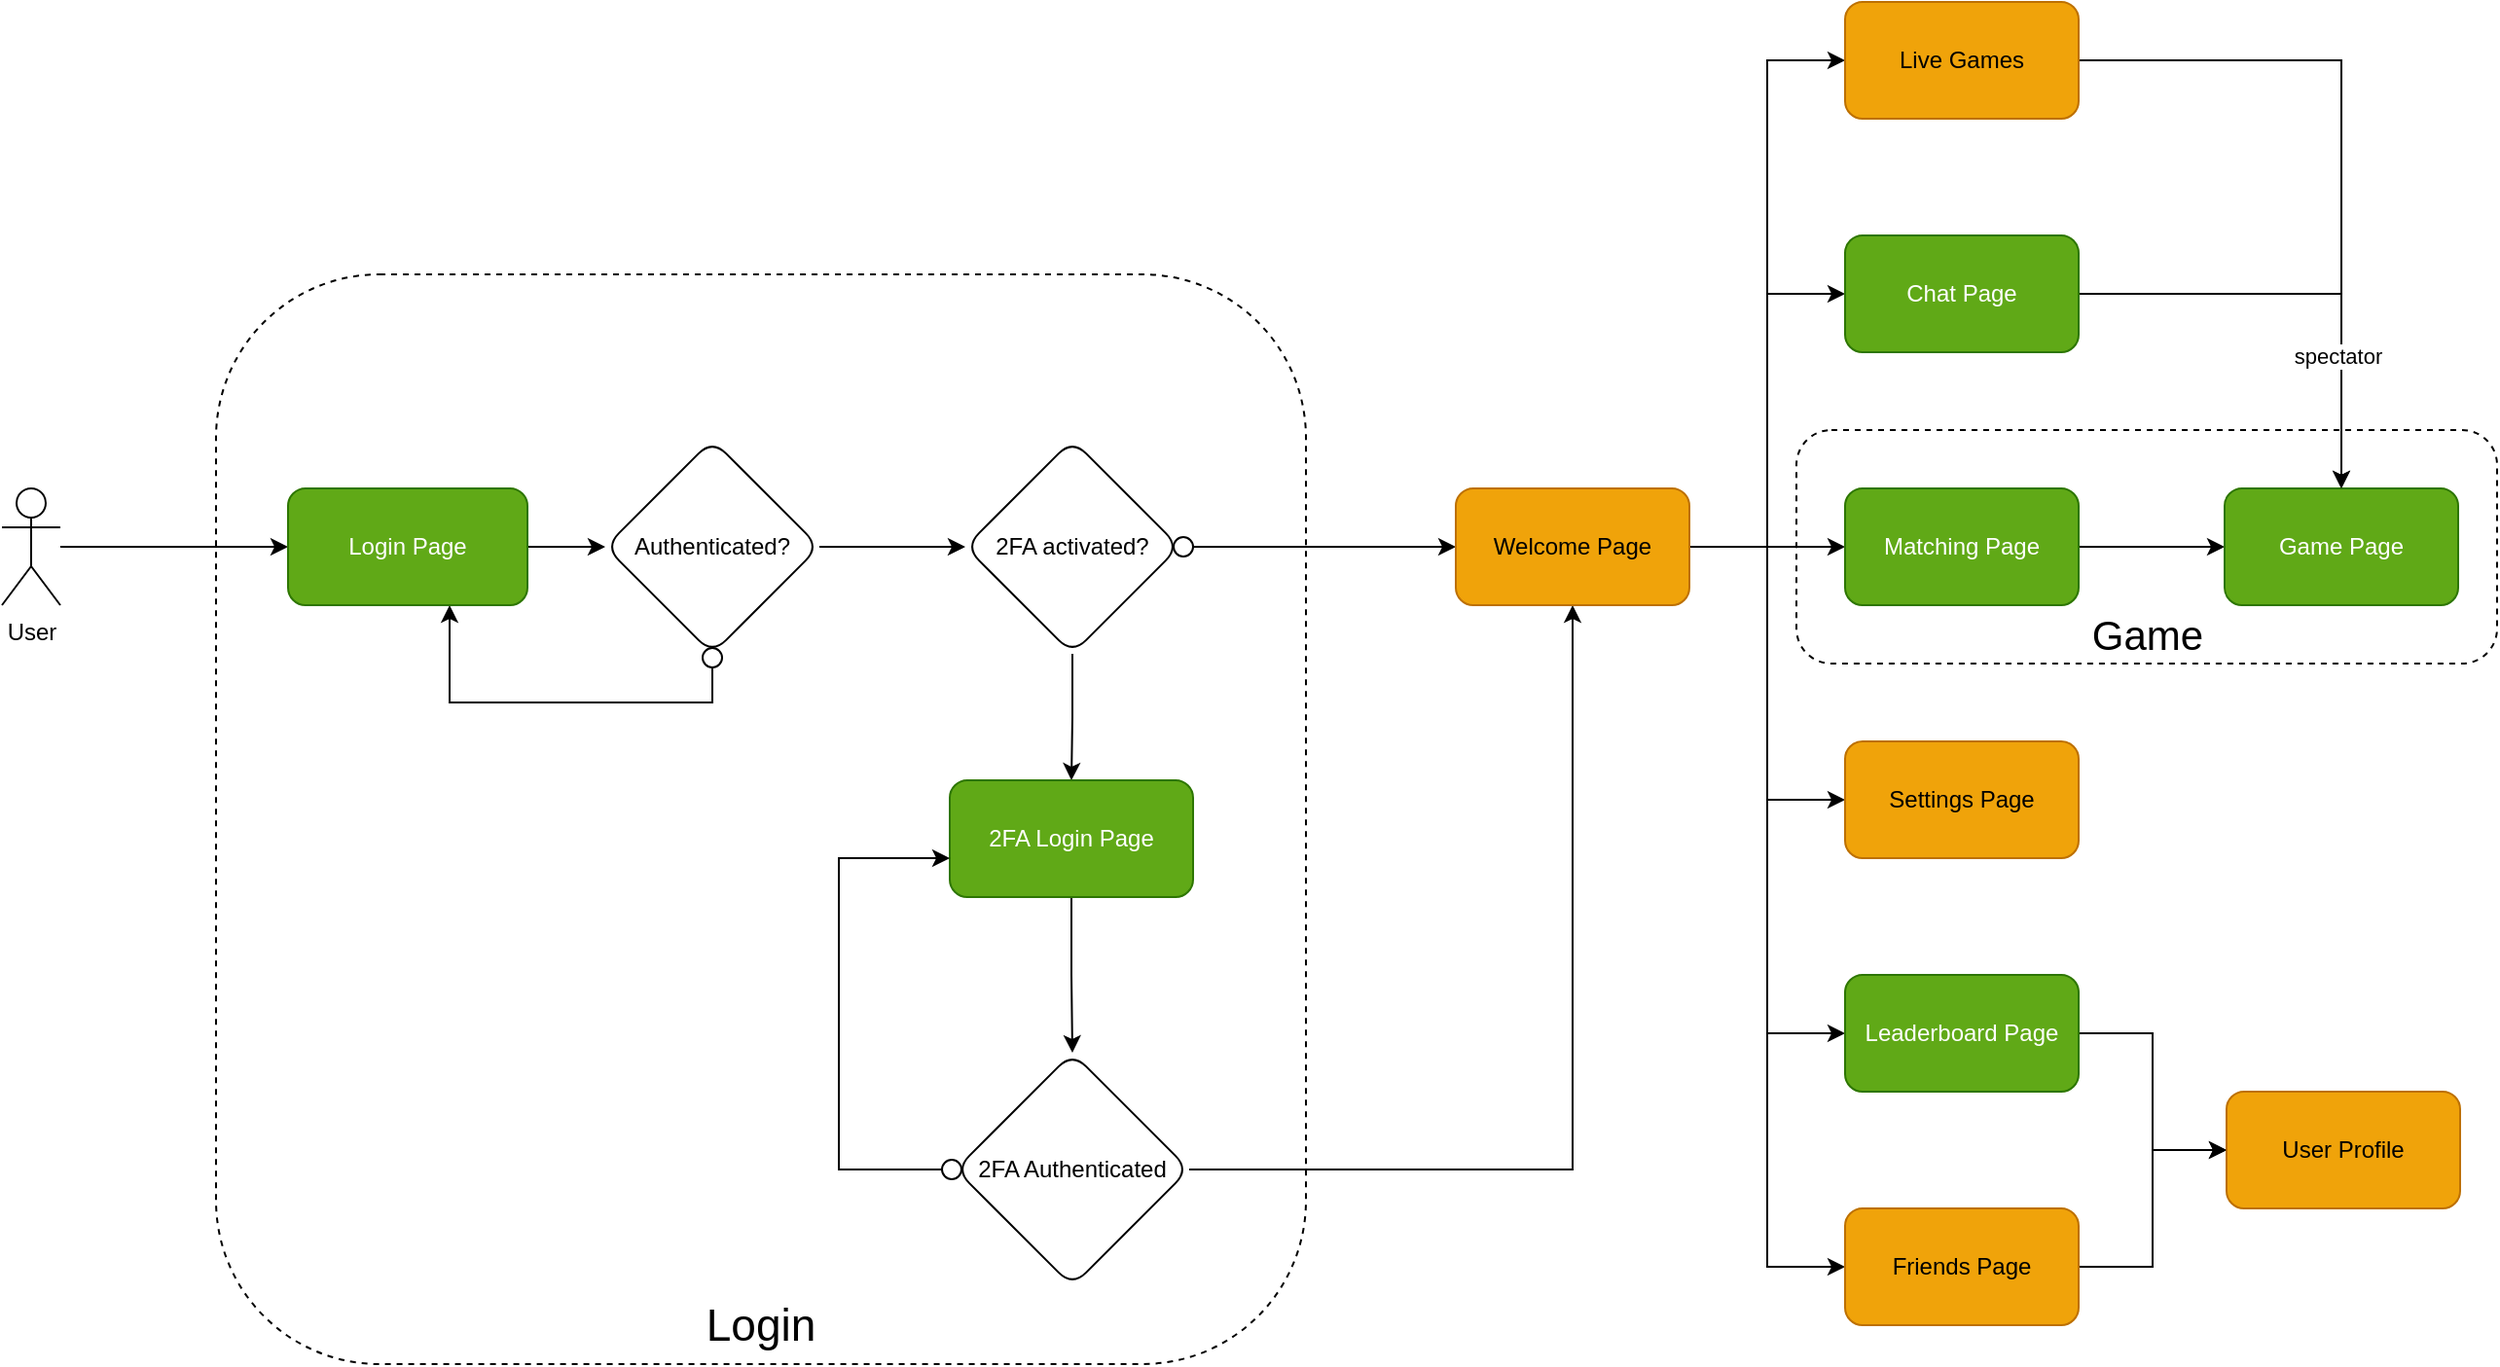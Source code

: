<mxfile version="17.4.2" type="device"><diagram id="1MXjaCwjPh01cfhtecsb" name="Page-1"><mxGraphModel dx="2136" dy="1532" grid="1" gridSize="10" guides="1" tooltips="1" connect="1" arrows="1" fold="1" page="0" pageScale="1" pageWidth="827" pageHeight="1169" background="none" math="0" shadow="0"><root><mxCell id="0"/><mxCell id="1" parent="0"/><mxCell id="Y1jSNi6KwqjjYwpZOIqQ-33" value="" style="rounded=1;whiteSpace=wrap;html=1;fillColor=none;dashed=1;" parent="1" vertex="1"><mxGeometry x="40" y="120" width="560" height="560" as="geometry"/></mxCell><mxCell id="Y1jSNi6KwqjjYwpZOIqQ-5" value="" style="edgeStyle=orthogonalEdgeStyle;rounded=0;orthogonalLoop=1;jettySize=auto;html=1;" parent="1" source="Y1jSNi6KwqjjYwpZOIqQ-1" target="Y1jSNi6KwqjjYwpZOIqQ-4" edge="1"><mxGeometry relative="1" as="geometry"/></mxCell><mxCell id="Y1jSNi6KwqjjYwpZOIqQ-11" value="" style="edgeStyle=orthogonalEdgeStyle;rounded=0;orthogonalLoop=1;jettySize=auto;html=1;" parent="1" source="Y1jSNi6KwqjjYwpZOIqQ-4" target="Y1jSNi6KwqjjYwpZOIqQ-10" edge="1"><mxGeometry relative="1" as="geometry"/></mxCell><mxCell id="Y1jSNi6KwqjjYwpZOIqQ-4" value="Authenticated?" style="rhombus;whiteSpace=wrap;html=1;rounded=1;" parent="1" vertex="1"><mxGeometry x="240" y="205" width="110" height="110" as="geometry"/></mxCell><mxCell id="Y1jSNi6KwqjjYwpZOIqQ-9" style="edgeStyle=orthogonalEdgeStyle;rounded=0;orthogonalLoop=1;jettySize=auto;html=1;" parent="1" source="Y1jSNi6KwqjjYwpZOIqQ-8" target="Y1jSNi6KwqjjYwpZOIqQ-1" edge="1"><mxGeometry relative="1" as="geometry"><Array as="points"><mxPoint x="295" y="340"/><mxPoint x="160" y="340"/></Array></mxGeometry></mxCell><mxCell id="Y1jSNi6KwqjjYwpZOIqQ-8" value="" style="ellipse;whiteSpace=wrap;html=1;aspect=fixed;" parent="1" vertex="1"><mxGeometry x="290" y="312" width="10" height="10" as="geometry"/></mxCell><mxCell id="Y1jSNi6KwqjjYwpZOIqQ-15" value="" style="edgeStyle=orthogonalEdgeStyle;rounded=0;orthogonalLoop=1;jettySize=auto;html=1;" parent="1" source="Y1jSNi6KwqjjYwpZOIqQ-10" target="Y1jSNi6KwqjjYwpZOIqQ-14" edge="1"><mxGeometry relative="1" as="geometry"/></mxCell><mxCell id="Y1jSNi6KwqjjYwpZOIqQ-10" value="2FA activated?" style="rhombus;whiteSpace=wrap;html=1;rounded=1;" parent="1" vertex="1"><mxGeometry x="425" y="205" width="110" height="110" as="geometry"/></mxCell><mxCell id="-dNJexmI5dVDK-dwFJhO-1" style="edgeStyle=orthogonalEdgeStyle;rounded=0;orthogonalLoop=1;jettySize=auto;html=1;" edge="1" parent="1" source="Y1jSNi6KwqjjYwpZOIqQ-12" target="Y1jSNi6KwqjjYwpZOIqQ-20"><mxGeometry relative="1" as="geometry"/></mxCell><mxCell id="Y1jSNi6KwqjjYwpZOIqQ-12" value="" style="ellipse;whiteSpace=wrap;html=1;aspect=fixed;" parent="1" vertex="1"><mxGeometry x="532" y="255" width="10" height="10" as="geometry"/></mxCell><mxCell id="Y1jSNi6KwqjjYwpZOIqQ-69" style="edgeStyle=orthogonalEdgeStyle;rounded=0;orthogonalLoop=1;jettySize=auto;html=1;" parent="1" source="Y1jSNi6KwqjjYwpZOIqQ-14" target="Y1jSNi6KwqjjYwpZOIqQ-16" edge="1"><mxGeometry relative="1" as="geometry"/></mxCell><mxCell id="Y1jSNi6KwqjjYwpZOIqQ-14" value="2FA Login Page" style="whiteSpace=wrap;html=1;rounded=1;fillColor=#60a917;fontColor=#ffffff;strokeColor=#2D7600;" parent="1" vertex="1"><mxGeometry x="417" y="380" width="125" height="60" as="geometry"/></mxCell><mxCell id="Y1jSNi6KwqjjYwpZOIqQ-21" value="" style="edgeStyle=orthogonalEdgeStyle;rounded=0;orthogonalLoop=1;jettySize=auto;html=1;" parent="1" source="Y1jSNi6KwqjjYwpZOIqQ-16" target="Y1jSNi6KwqjjYwpZOIqQ-20" edge="1"><mxGeometry relative="1" as="geometry"/></mxCell><mxCell id="Y1jSNi6KwqjjYwpZOIqQ-16" value="2FA Authenticated" style="rhombus;whiteSpace=wrap;html=1;rounded=1;" parent="1" vertex="1"><mxGeometry x="420" y="520" width="120" height="120" as="geometry"/></mxCell><mxCell id="Y1jSNi6KwqjjYwpZOIqQ-19" style="edgeStyle=orthogonalEdgeStyle;rounded=0;orthogonalLoop=1;jettySize=auto;html=1;" parent="1" source="Y1jSNi6KwqjjYwpZOIqQ-18" target="Y1jSNi6KwqjjYwpZOIqQ-14" edge="1"><mxGeometry relative="1" as="geometry"><Array as="points"><mxPoint x="360" y="580"/><mxPoint x="360" y="420"/></Array></mxGeometry></mxCell><mxCell id="Y1jSNi6KwqjjYwpZOIqQ-18" value="" style="ellipse;whiteSpace=wrap;html=1;aspect=fixed;" parent="1" vertex="1"><mxGeometry x="413" y="575" width="10" height="10" as="geometry"/></mxCell><mxCell id="Y1jSNi6KwqjjYwpZOIqQ-24" value="" style="edgeStyle=orthogonalEdgeStyle;rounded=0;orthogonalLoop=1;jettySize=auto;html=1;" parent="1" source="Y1jSNi6KwqjjYwpZOIqQ-20" target="Y1jSNi6KwqjjYwpZOIqQ-23" edge="1"><mxGeometry relative="1" as="geometry"><Array as="points"><mxPoint x="837" y="260"/><mxPoint x="837" y="130"/></Array></mxGeometry></mxCell><mxCell id="Y1jSNi6KwqjjYwpZOIqQ-26" value="" style="edgeStyle=orthogonalEdgeStyle;rounded=0;orthogonalLoop=1;jettySize=auto;html=1;" parent="1" source="Y1jSNi6KwqjjYwpZOIqQ-20" target="Y1jSNi6KwqjjYwpZOIqQ-25" edge="1"><mxGeometry relative="1" as="geometry"/></mxCell><mxCell id="Y1jSNi6KwqjjYwpZOIqQ-30" value="" style="edgeStyle=orthogonalEdgeStyle;rounded=0;orthogonalLoop=1;jettySize=auto;html=1;" parent="1" source="Y1jSNi6KwqjjYwpZOIqQ-20" target="Y1jSNi6KwqjjYwpZOIqQ-29" edge="1"><mxGeometry relative="1" as="geometry"><Array as="points"><mxPoint x="837" y="260"/><mxPoint x="837" y="390"/></Array></mxGeometry></mxCell><mxCell id="Y1jSNi6KwqjjYwpZOIqQ-32" value="" style="edgeStyle=orthogonalEdgeStyle;rounded=0;orthogonalLoop=1;jettySize=auto;html=1;" parent="1" source="Y1jSNi6KwqjjYwpZOIqQ-20" target="Y1jSNi6KwqjjYwpZOIqQ-31" edge="1"><mxGeometry relative="1" as="geometry"><Array as="points"><mxPoint x="837" y="260"/><mxPoint x="837" y="510"/></Array></mxGeometry></mxCell><mxCell id="Y1jSNi6KwqjjYwpZOIqQ-37" value="" style="edgeStyle=orthogonalEdgeStyle;rounded=0;orthogonalLoop=1;jettySize=auto;html=1;" parent="1" source="Y1jSNi6KwqjjYwpZOIqQ-20" target="Y1jSNi6KwqjjYwpZOIqQ-36" edge="1"><mxGeometry relative="1" as="geometry"><Array as="points"><mxPoint x="837" y="260"/><mxPoint x="837" y="630"/></Array></mxGeometry></mxCell><mxCell id="Y1jSNi6KwqjjYwpZOIqQ-60" value="" style="edgeStyle=orthogonalEdgeStyle;rounded=0;orthogonalLoop=1;jettySize=auto;html=1;" parent="1" source="Y1jSNi6KwqjjYwpZOIqQ-20" target="Y1jSNi6KwqjjYwpZOIqQ-59" edge="1"><mxGeometry relative="1" as="geometry"><mxPoint x="802" y="260" as="sourcePoint"/><Array as="points"><mxPoint x="837" y="260"/><mxPoint x="837" y="10"/></Array></mxGeometry></mxCell><mxCell id="Y1jSNi6KwqjjYwpZOIqQ-20" value="Welcome Page" style="whiteSpace=wrap;html=1;rounded=1;fillColor=#f0a30a;fontColor=#000000;strokeColor=#BD7000;" parent="1" vertex="1"><mxGeometry x="677" y="230" width="120" height="60" as="geometry"/></mxCell><mxCell id="Y1jSNi6KwqjjYwpZOIqQ-63" style="edgeStyle=orthogonalEdgeStyle;rounded=0;orthogonalLoop=1;jettySize=auto;html=1;" parent="1" source="Y1jSNi6KwqjjYwpZOIqQ-23" target="Y1jSNi6KwqjjYwpZOIqQ-27" edge="1"><mxGeometry relative="1" as="geometry"/></mxCell><mxCell id="Y1jSNi6KwqjjYwpZOIqQ-23" value="Chat Page" style="whiteSpace=wrap;html=1;rounded=1;fillColor=#60a917;fontColor=#ffffff;strokeColor=#2D7600;" parent="1" vertex="1"><mxGeometry x="877" y="100" width="120" height="60" as="geometry"/></mxCell><mxCell id="Y1jSNi6KwqjjYwpZOIqQ-62" style="edgeStyle=orthogonalEdgeStyle;rounded=0;orthogonalLoop=1;jettySize=auto;html=1;" parent="1" source="Y1jSNi6KwqjjYwpZOIqQ-25" target="Y1jSNi6KwqjjYwpZOIqQ-27" edge="1"><mxGeometry relative="1" as="geometry"/></mxCell><mxCell id="Y1jSNi6KwqjjYwpZOIqQ-25" value="Matching Page" style="whiteSpace=wrap;html=1;rounded=1;fillColor=#60a917;fontColor=#ffffff;strokeColor=#2D7600;" parent="1" vertex="1"><mxGeometry x="877" y="230" width="120" height="60" as="geometry"/></mxCell><mxCell id="Y1jSNi6KwqjjYwpZOIqQ-27" value="Game Page" style="whiteSpace=wrap;html=1;rounded=1;fillColor=#60a917;fontColor=#ffffff;strokeColor=#2D7600;" parent="1" vertex="1"><mxGeometry x="1072" y="230" width="120" height="60" as="geometry"/></mxCell><mxCell id="Y1jSNi6KwqjjYwpZOIqQ-29" value="Settings Page" style="whiteSpace=wrap;html=1;rounded=1;fillColor=#f0a30a;fontColor=#000000;strokeColor=#BD7000;" parent="1" vertex="1"><mxGeometry x="877" y="360" width="120" height="60" as="geometry"/></mxCell><mxCell id="Y1jSNi6KwqjjYwpZOIqQ-42" style="edgeStyle=orthogonalEdgeStyle;rounded=0;orthogonalLoop=1;jettySize=auto;html=1;" parent="1" source="Y1jSNi6KwqjjYwpZOIqQ-31" target="Y1jSNi6KwqjjYwpZOIqQ-34" edge="1"><mxGeometry relative="1" as="geometry"/></mxCell><mxCell id="Y1jSNi6KwqjjYwpZOIqQ-31" value="Leaderboard Page" style="whiteSpace=wrap;html=1;rounded=1;fillColor=#60a917;fontColor=#ffffff;strokeColor=#2D7600;" parent="1" vertex="1"><mxGeometry x="877" y="480" width="120" height="60" as="geometry"/></mxCell><mxCell id="Y1jSNi6KwqjjYwpZOIqQ-34" value="User Profile" style="whiteSpace=wrap;html=1;fillColor=#f0a30a;strokeColor=#BD7000;fontColor=#000000;rounded=1;" parent="1" vertex="1"><mxGeometry x="1073" y="540" width="120" height="60" as="geometry"/></mxCell><mxCell id="Y1jSNi6KwqjjYwpZOIqQ-43" style="edgeStyle=orthogonalEdgeStyle;rounded=0;orthogonalLoop=1;jettySize=auto;html=1;" parent="1" source="Y1jSNi6KwqjjYwpZOIqQ-36" target="Y1jSNi6KwqjjYwpZOIqQ-34" edge="1"><mxGeometry relative="1" as="geometry"/></mxCell><mxCell id="Y1jSNi6KwqjjYwpZOIqQ-36" value="Friends Page" style="whiteSpace=wrap;html=1;fillColor=#f0a30a;strokeColor=#BD7000;fontColor=#000000;rounded=1;" parent="1" vertex="1"><mxGeometry x="877" y="600" width="120" height="60" as="geometry"/></mxCell><mxCell id="Y1jSNi6KwqjjYwpZOIqQ-52" value="" style="endArrow=classic;html=1;rounded=0;" parent="1" target="Y1jSNi6KwqjjYwpZOIqQ-1" edge="1"><mxGeometry width="50" height="50" relative="1" as="geometry"><mxPoint x="-40" y="260" as="sourcePoint"/><mxPoint x="540" y="320" as="targetPoint"/></mxGeometry></mxCell><mxCell id="Y1jSNi6KwqjjYwpZOIqQ-53" value="User" style="shape=umlActor;verticalLabelPosition=bottom;verticalAlign=top;html=1;outlineConnect=0;rounded=1;fillColor=none;" parent="1" vertex="1"><mxGeometry x="-70" y="230" width="30" height="60" as="geometry"/></mxCell><mxCell id="Y1jSNi6KwqjjYwpZOIqQ-64" style="edgeStyle=orthogonalEdgeStyle;rounded=0;orthogonalLoop=1;jettySize=auto;html=1;" parent="1" source="Y1jSNi6KwqjjYwpZOIqQ-59" target="Y1jSNi6KwqjjYwpZOIqQ-27" edge="1"><mxGeometry relative="1" as="geometry"/></mxCell><mxCell id="Y1jSNi6KwqjjYwpZOIqQ-65" value="spectator" style="edgeLabel;html=1;align=center;verticalAlign=middle;resizable=0;points=[];" parent="Y1jSNi6KwqjjYwpZOIqQ-64" vertex="1" connectable="0"><mxGeometry x="0.617" y="-2" relative="1" as="geometry"><mxPoint as="offset"/></mxGeometry></mxCell><mxCell id="Y1jSNi6KwqjjYwpZOIqQ-59" value="Live Games " style="whiteSpace=wrap;html=1;fillColor=#f0a30a;strokeColor=#BD7000;fontColor=#000000;rounded=1;" parent="1" vertex="1"><mxGeometry x="877" y="-20" width="120" height="60" as="geometry"/></mxCell><mxCell id="Y1jSNi6KwqjjYwpZOIqQ-61" value="&lt;font style=&quot;font-size: 23px&quot;&gt;Login&lt;/font&gt;" style="text;html=1;strokeColor=none;fillColor=none;align=center;verticalAlign=middle;whiteSpace=wrap;rounded=0;" parent="1" vertex="1"><mxGeometry x="280" y="640" width="80" height="40" as="geometry"/></mxCell><mxCell id="Y1jSNi6KwqjjYwpZOIqQ-66" value="" style="rounded=1;whiteSpace=wrap;html=1;fillColor=none;dashed=1;" parent="1" vertex="1"><mxGeometry x="852" y="200" width="360" height="120" as="geometry"/></mxCell><mxCell id="Y1jSNi6KwqjjYwpZOIqQ-67" value="&lt;font style=&quot;font-size: 21px&quot;&gt;Game&lt;/font&gt;" style="text;html=1;align=center;verticalAlign=middle;resizable=0;points=[];autosize=1;strokeColor=none;fillColor=none;" parent="1" vertex="1"><mxGeometry x="997" y="295" width="70" height="20" as="geometry"/></mxCell><mxCell id="Y1jSNi6KwqjjYwpZOIqQ-1" value="Login Page" style="rounded=1;whiteSpace=wrap;html=1;fillColor=#60a917;fontColor=#ffffff;strokeColor=#2D7600;" parent="1" vertex="1"><mxGeometry x="77" y="230" width="123" height="60" as="geometry"/></mxCell></root></mxGraphModel></diagram></mxfile>